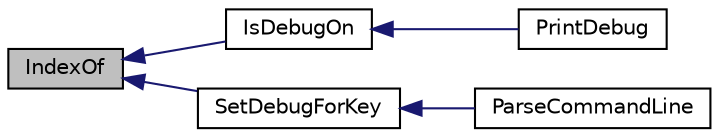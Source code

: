 digraph G
{
  edge [fontname="Helvetica",fontsize="10",labelfontname="Helvetica",labelfontsize="10"];
  node [fontname="Helvetica",fontsize="10",shape=record];
  rankdir=LR;
  Node1 [label="IndexOf",height=0.2,width=0.4,color="black", fillcolor="grey75", style="filled" fontcolor="black"];
  Node1 -> Node2 [dir=back,color="midnightblue",fontsize="10",style="solid",fontname="Helvetica"];
  Node2 [label="IsDebugOn",height=0.2,width=0.4,color="black", fillcolor="white", style="filled",URL="$lib_2utility_8h.html#a07f87be0a7c65a41d29ddfca31d0cb89"];
  Node2 -> Node3 [dir=back,color="midnightblue",fontsize="10",style="solid",fontname="Helvetica"];
  Node3 [label="PrintDebug",height=0.2,width=0.4,color="black", fillcolor="white", style="filled",URL="$lib_2utility_8h.html#a792c588e9321d93476dec66f6cdd53a3"];
  Node1 -> Node4 [dir=back,color="midnightblue",fontsize="10",style="solid",fontname="Helvetica"];
  Node4 [label="SetDebugForKey",height=0.2,width=0.4,color="black", fillcolor="white", style="filled",URL="$lib_2utility_8h.html#a5adfde7c853956a87b33ff8f2b3effc2"];
  Node4 -> Node5 [dir=back,color="midnightblue",fontsize="10",style="solid",fontname="Helvetica"];
  Node5 [label="ParseCommandLine",height=0.2,width=0.4,color="black", fillcolor="white", style="filled",URL="$lib_2utility_8h.html#afdda6d1c4184e16b014a78ae53ddf958"];
}
